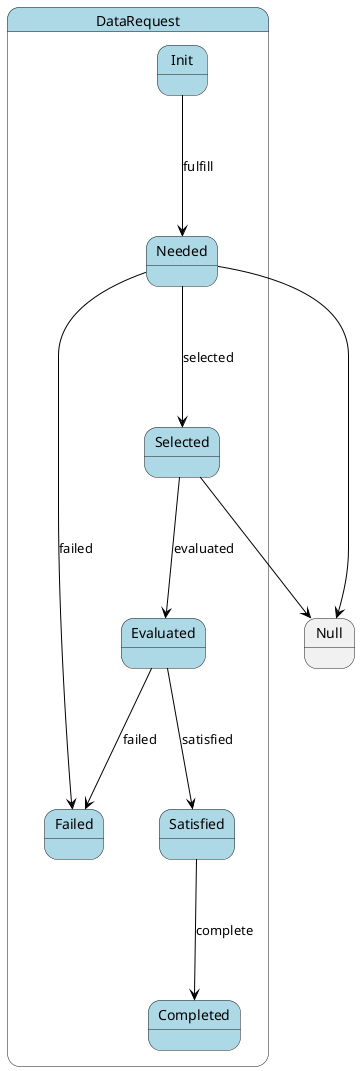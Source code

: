 @startuml



state DataRequest #lightblue {

    state Init #lightblue {
    }

    state Needed #lightblue {
    }

    state Failed #lightblue {
    }

    state Selected #lightblue {
    }

    state Satisfied #lightblue {
    }

    state Evaluated #lightblue {
    }

    state Completed #lightblue {
    }




Init -[#black]--> Needed : fulfill

Needed -[#black]--> Selected : selected

Needed -[#black]--> Failed : failed

Selected -[#black]--> Evaluated : evaluated

Satisfied -[#black]--> Completed : complete

Evaluated -[#black]--> Satisfied : satisfied

Evaluated -[#black]--> Failed : failed

}

 
 Needed -[#black]--> Null
 
 
 Selected -[#black]--> Null
 

@enduml
